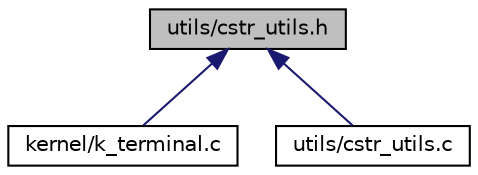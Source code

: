 digraph "utils/cstr_utils.h"
{
 // LATEX_PDF_SIZE
  edge [fontname="Helvetica",fontsize="10",labelfontname="Helvetica",labelfontsize="10"];
  node [fontname="Helvetica",fontsize="10",shape=record];
  Node1 [label="utils/cstr_utils.h",height=0.2,width=0.4,color="black", fillcolor="grey75", style="filled", fontcolor="black",tooltip=" "];
  Node1 -> Node2 [dir="back",color="midnightblue",fontsize="10",style="solid",fontname="Helvetica"];
  Node2 [label="kernel/k_terminal.c",height=0.2,width=0.4,color="black", fillcolor="white", style="filled",URL="$k__terminal_8c.html",tooltip="Contains the terminal process and all its supporting functionality."];
  Node1 -> Node3 [dir="back",color="midnightblue",fontsize="10",style="solid",fontname="Helvetica"];
  Node3 [label="utils/cstr_utils.c",height=0.2,width=0.4,color="black", fillcolor="white", style="filled",URL="$cstr__utils_8c.html",tooltip=" "];
}
